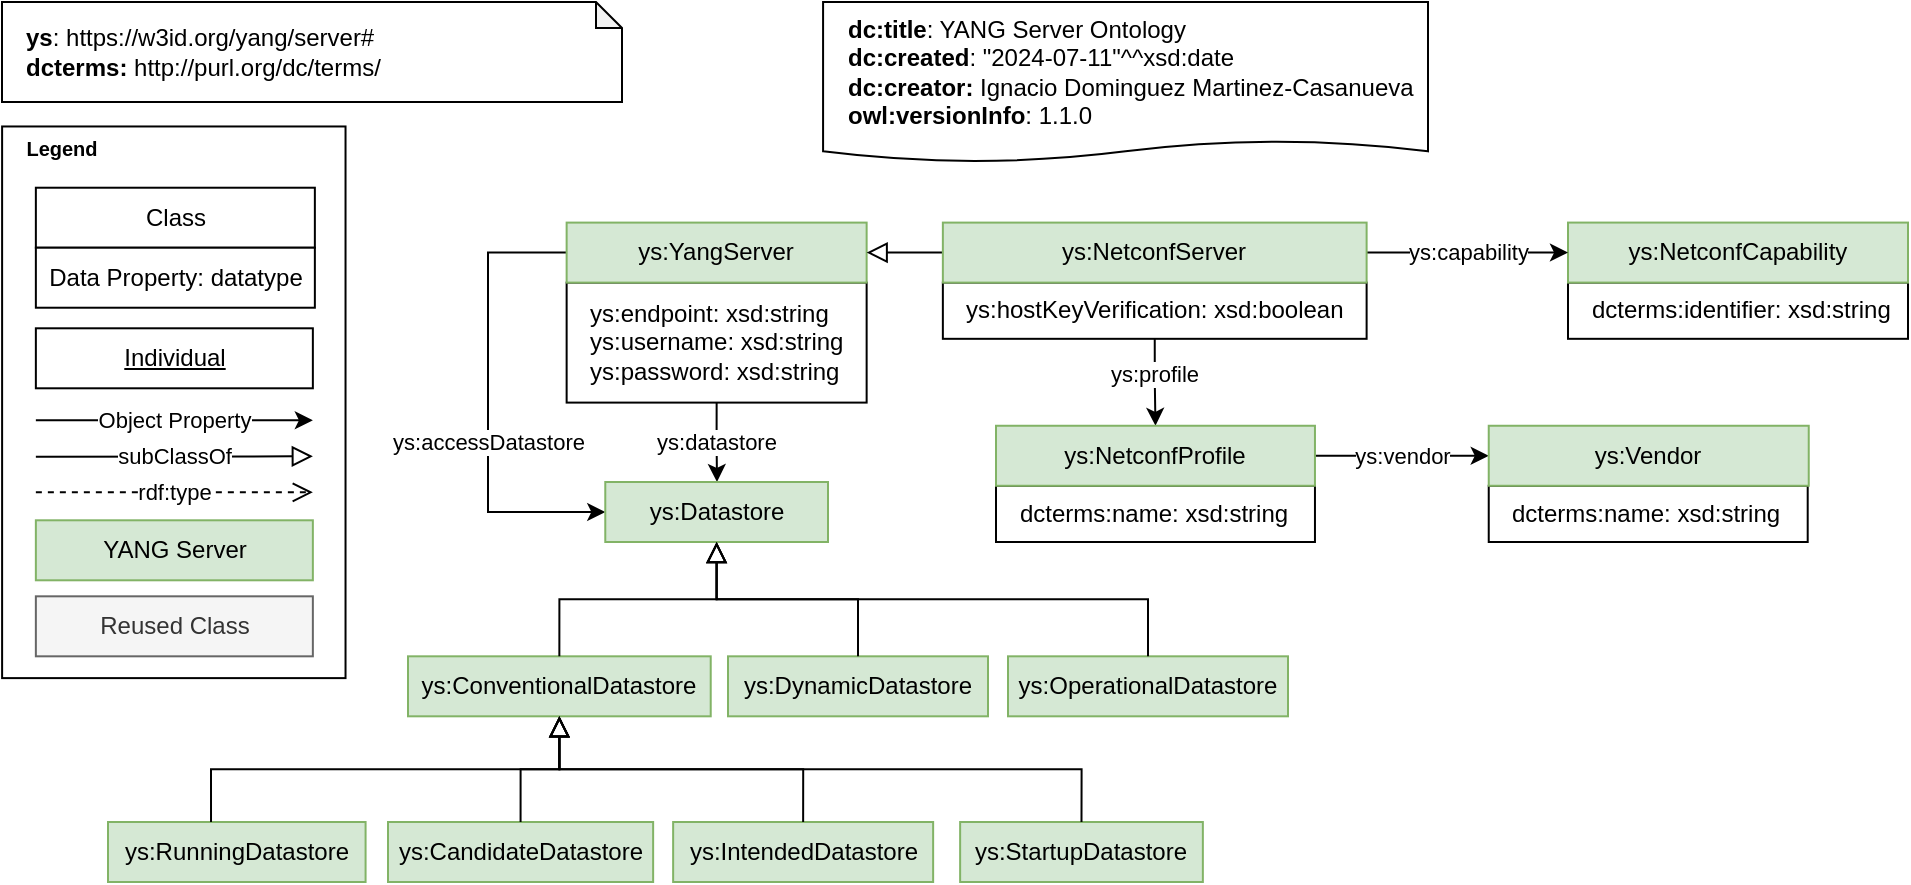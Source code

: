 <mxfile version="24.6.4" type="device" pages="2">
  <diagram id="pzp2v1ahhBAfOaCNUCo-" name="ontology">
    <mxGraphModel dx="627" dy="354" grid="1" gridSize="10" guides="1" tooltips="1" connect="1" arrows="1" fold="1" page="1" pageScale="1" pageWidth="850" pageHeight="1100" math="0" shadow="0">
      <root>
        <mxCell id="0" />
        <mxCell id="1" parent="0" />
        <mxCell id="xW2krMNUQVf9Xm74qsXm-1" value="" style="rounded=0;whiteSpace=wrap;html=1;rotation=90;fontFamily=Helvetica;" vertex="1" parent="1">
          <mxGeometry x="425" y="354.29" width="275.82" height="171.71" as="geometry" />
        </mxCell>
        <mxCell id="xW2krMNUQVf9Xm74qsXm-2" value="YANG Server" style="rounded=0;whiteSpace=wrap;html=1;fillColor=#d5e8d4;strokeColor=#82b366;fontFamily=Helvetica;" vertex="1" parent="1">
          <mxGeometry x="493.93" y="499.15" width="138.5" height="30" as="geometry" />
        </mxCell>
        <mxCell id="xW2krMNUQVf9Xm74qsXm-3" value="Class" style="rounded=0;whiteSpace=wrap;html=1;fontFamily=Helvetica;" vertex="1" parent="1">
          <mxGeometry x="493.93" y="332.86" width="139.5" height="30" as="geometry" />
        </mxCell>
        <mxCell id="xW2krMNUQVf9Xm74qsXm-4" value="Data Property: datatype" style="rounded=0;whiteSpace=wrap;html=1;fontFamily=Helvetica;" vertex="1" parent="1">
          <mxGeometry x="493.93" y="362.86" width="139.5" height="30" as="geometry" />
        </mxCell>
        <mxCell id="xW2krMNUQVf9Xm74qsXm-5" value="Object Property" style="endArrow=classic;html=1;rounded=0;labelPosition=right;verticalLabelPosition=bottom;align=center;verticalAlign=middle;fontFamily=Helvetica;" edge="1" parent="1">
          <mxGeometry width="50" height="50" relative="1" as="geometry">
            <mxPoint x="493.93" y="449.15" as="sourcePoint" />
            <mxPoint x="632.43" y="449.15" as="targetPoint" />
            <mxPoint as="offset" />
          </mxGeometry>
        </mxCell>
        <mxCell id="xW2krMNUQVf9Xm74qsXm-6" value="subClassOf" style="endArrow=block;html=1;fontColor=#000000;endFill=0;endSize=8;arcSize=0;rounded=0;fontFamily=Helvetica;" edge="1" parent="1">
          <mxGeometry width="50" height="50" relative="1" as="geometry">
            <mxPoint x="493.93" y="467.43" as="sourcePoint" />
            <mxPoint x="632.43" y="467.15" as="targetPoint" />
          </mxGeometry>
        </mxCell>
        <mxCell id="xW2krMNUQVf9Xm74qsXm-7" value="&lt;b style=&quot;font-size: 10px;&quot;&gt;&lt;font data-font-src=&quot;https://fonts.googleapis.com/css?family=Roboto+Condensed&quot;&gt;Legend&lt;/font&gt;&lt;/b&gt;" style="text;html=1;strokeColor=none;fillColor=none;align=center;verticalAlign=middle;whiteSpace=wrap;rounded=0;fontSize=10;fontFamily=Helvetica;" vertex="1" parent="1">
          <mxGeometry x="482.43" y="302.85" width="50" height="20" as="geometry" />
        </mxCell>
        <mxCell id="xW2krMNUQVf9Xm74qsXm-8" value="&lt;u&gt;Individual&lt;/u&gt;" style="rounded=0;whiteSpace=wrap;html=1;fontFamily=Helvetica;" vertex="1" parent="1">
          <mxGeometry x="493.93" y="403.15" width="138.5" height="30" as="geometry" />
        </mxCell>
        <mxCell id="xW2krMNUQVf9Xm74qsXm-9" value="&lt;div&gt;&lt;b&gt;dc:title&lt;/b&gt;: YANG Server Ontology&lt;br&gt;&lt;/div&gt;&lt;div&gt;&lt;b&gt;dc:created&lt;/b&gt;: &quot;2024-07-11&quot;^^xsd:date&lt;/div&gt;&lt;div&gt;&lt;b&gt;dc:creator:&lt;/b&gt;&amp;nbsp;Ignacio Dominguez Martinez-Casanueva&lt;br&gt;&lt;/div&gt;&lt;div&gt;&lt;b&gt;owl:versionInfo&lt;/b&gt;: 1.1.0&lt;br&gt;&lt;/div&gt;" style="shape=document;whiteSpace=wrap;html=1;boundedLbl=1;labelBackgroundColor=#ffffff;strokeColor=#000000;fontSize=12;fontColor=#000000;size=0.133;align=left;spacingLeft=10;" vertex="1" parent="1">
          <mxGeometry x="887.54" y="240" width="302.46" height="80" as="geometry" />
        </mxCell>
        <mxCell id="xW2krMNUQVf9Xm74qsXm-10" value="Reused Class" style="rounded=0;whiteSpace=wrap;html=1;fillColor=#f5f5f5;strokeColor=#666666;fontFamily=Helvetica;fontColor=#333333;" vertex="1" parent="1">
          <mxGeometry x="493.93" y="537.16" width="138.5" height="30" as="geometry" />
        </mxCell>
        <mxCell id="xW2krMNUQVf9Xm74qsXm-11" value="&lt;div style=&quot;border-color: var(--border-color);&quot;&gt;&lt;b style=&quot;border-color: var(--border-color);&quot;&gt;ys&lt;/b&gt;:&amp;nbsp;&lt;span style=&quot;white-space: pre;&quot;&gt;&lt;font style=&quot;&quot; face=&quot;Helvetica&quot;&gt;https://w3id.org/yang/server#&lt;/font&gt;&lt;/span&gt;&lt;/div&gt;&lt;div style=&quot;border-color: var(--border-color);&quot;&gt;&lt;b style=&quot;background-color: initial; border-color: var(--border-color);&quot;&gt;dcterms:&amp;nbsp;&lt;/b&gt;&lt;span style=&quot;background-color: initial;&quot;&gt;http://purl.org/dc/terms/&lt;/span&gt;&lt;/div&gt;&lt;b style=&quot;border-color: var(--border-color);&quot;&gt;&lt;div style=&quot;&quot;&gt;&lt;/div&gt;&lt;/b&gt;" style="shape=note;whiteSpace=wrap;html=1;backgroundOutline=1;darkOpacity=0.05;size=13;align=left;spacingLeft=10;" vertex="1" parent="1">
          <mxGeometry x="477" y="240" width="310" height="50" as="geometry" />
        </mxCell>
        <mxCell id="jV4g5ascm6t2pEnRygof-19" value="ys:datastore" style="edgeStyle=orthogonalEdgeStyle;rounded=0;orthogonalLoop=1;jettySize=auto;html=1;exitX=0.5;exitY=1;exitDx=0;exitDy=0;" edge="1" parent="1" source="xW2krMNUQVf9Xm74qsXm-12" target="jV4g5ascm6t2pEnRygof-3">
          <mxGeometry relative="1" as="geometry" />
        </mxCell>
        <mxCell id="xW2krMNUQVf9Xm74qsXm-12" value="&lt;div&gt;ys:endpoint: xsd:string&lt;/div&gt;&lt;div&gt;&lt;span style=&quot;background-color: initial;&quot;&gt;ys:username: xsd:string&lt;/span&gt;&lt;br&gt;&lt;/div&gt;&lt;div&gt;&lt;span style=&quot;background-color: initial;&quot;&gt;ys:password: xsd:string&lt;/span&gt;&lt;/div&gt;" style="rounded=0;whiteSpace=wrap;html=1;snapToPoint=1;points=[[0.1,0],[0.2,0],[0.3,0],[0.4,0],[0.5,0],[0.6,0],[0.7,0],[0.8,0],[0.9,0],[0,0.1],[0,0.3],[0,0.5],[0,0.7],[0,0.9],[0.1,1],[0.2,1],[0.3,1],[0.4,1],[0.5,1],[0.6,1],[0.7,1],[0.8,1],[0.9,1],[1,0.1],[1,0.3],[1,0.5],[1,0.7],[1,0.9]];align=left;spacingLeft=10;" vertex="1" parent="1">
          <mxGeometry x="759.32" y="380.3" width="150" height="60" as="geometry" />
        </mxCell>
        <mxCell id="xW2krMNUQVf9Xm74qsXm-13" value="ys:profile" style="edgeStyle=orthogonalEdgeStyle;rounded=0;orthogonalLoop=1;jettySize=auto;html=1;exitX=0.5;exitY=1;exitDx=0;exitDy=0;entryX=0.5;entryY=0;entryDx=0;entryDy=0;" edge="1" parent="1" source="jV4g5ascm6t2pEnRygof-1" target="xW2krMNUQVf9Xm74qsXm-26">
          <mxGeometry x="-0.168" relative="1" as="geometry">
            <Array as="points" />
            <mxPoint as="offset" />
          </mxGeometry>
        </mxCell>
        <mxCell id="jV4g5ascm6t2pEnRygof-20" value="ys:accessDatastore" style="edgeStyle=orthogonalEdgeStyle;rounded=0;orthogonalLoop=1;jettySize=auto;html=1;exitX=0;exitY=0.5;exitDx=0;exitDy=0;entryX=0;entryY=0.5;entryDx=0;entryDy=0;" edge="1" parent="1" source="xW2krMNUQVf9Xm74qsXm-14" target="jV4g5ascm6t2pEnRygof-3">
          <mxGeometry x="0.177" relative="1" as="geometry">
            <Array as="points">
              <mxPoint x="720" y="365" />
              <mxPoint x="720" y="495" />
            </Array>
            <mxPoint as="offset" />
          </mxGeometry>
        </mxCell>
        <mxCell id="xW2krMNUQVf9Xm74qsXm-14" value="ys:YangServer" style="rounded=0;whiteSpace=wrap;html=1;snapToPoint=1;points=[[0.1,0],[0.2,0],[0.3,0],[0.4,0],[0.5,0],[0.6,0],[0.7,0],[0.8,0],[0.9,0],[0,0.1],[0,0.3],[0,0.5],[0,0.7],[0,0.9],[0.1,1],[0.2,1],[0.3,1],[0.4,1],[0.5,1],[0.6,1],[0.7,1],[0.8,1],[0.9,1],[1,0.1],[1,0.3],[1,0.5],[1,0.7],[1,0.9]];fillColor=#d5e8d4;strokeColor=#82b366;" vertex="1" parent="1">
          <mxGeometry x="759.32" y="350.3" width="150" height="30" as="geometry" />
        </mxCell>
        <mxCell id="xW2krMNUQVf9Xm74qsXm-25" value="ys:vendor" style="edgeStyle=orthogonalEdgeStyle;rounded=0;orthogonalLoop=1;jettySize=auto;html=1;entryX=0;entryY=0.5;entryDx=0;entryDy=0;exitX=1;exitY=0.5;exitDx=0;exitDy=0;" edge="1" parent="1" source="xW2krMNUQVf9Xm74qsXm-26" target="xW2krMNUQVf9Xm74qsXm-27">
          <mxGeometry relative="1" as="geometry">
            <mxPoint x="1260.625" y="569.4" as="targetPoint" />
          </mxGeometry>
        </mxCell>
        <mxCell id="xW2krMNUQVf9Xm74qsXm-28" value="" style="endArrow=block;html=1;fontColor=#000099;endFill=0;entryX=1;entryY=0.5;entryDx=0;entryDy=0;endSize=8;arcSize=0;rounded=0;edgeStyle=orthogonalEdgeStyle;exitX=0;exitY=0.5;exitDx=0;exitDy=0;" edge="1" parent="1" source="xW2krMNUQVf9Xm74qsXm-32" target="xW2krMNUQVf9Xm74qsXm-14">
          <mxGeometry width="50" height="50" relative="1" as="geometry">
            <mxPoint x="943.71" y="395.02" as="sourcePoint" />
            <mxPoint x="1099.71" y="442.02" as="targetPoint" />
            <Array as="points">
              <mxPoint x="973.75" y="365.14" />
              <mxPoint x="973.75" y="365.14" />
            </Array>
          </mxGeometry>
        </mxCell>
        <mxCell id="xW2krMNUQVf9Xm74qsXm-36" value="&lt;span style=&quot;color: rgb(0, 0, 0); font-size: 11px;&quot;&gt;rdf:type&lt;/span&gt;" style="endArrow=open;html=1;rounded=0;labelPosition=right;verticalLabelPosition=bottom;align=center;verticalAlign=middle;fontFamily=Helvetica;dashed=1;strokeColor=default;fontSize=8;fontColor=#000099;labelBackgroundColor=default;endFill=0;endSize=8;" edge="1" parent="1">
          <mxGeometry width="50" height="50" relative="1" as="geometry">
            <mxPoint x="493.93" y="485.15" as="sourcePoint" />
            <mxPoint x="632.43" y="485.15" as="targetPoint" />
            <mxPoint as="offset" />
          </mxGeometry>
        </mxCell>
        <mxCell id="xW2krMNUQVf9Xm74qsXm-37" value="&lt;div&gt;dcterms:name: xsd:string&lt;/div&gt;" style="rounded=0;whiteSpace=wrap;html=1;snapToPoint=1;points=[[0.1,0],[0.2,0],[0.3,0],[0.4,0],[0.5,0],[0.6,0],[0.7,0],[0.8,0],[0.9,0],[0,0.1],[0,0.3],[0,0.5],[0,0.7],[0,0.9],[0.1,1],[0.2,1],[0.3,1],[0.4,1],[0.5,1],[0.6,1],[0.7,1],[0.8,1],[0.9,1],[1,0.1],[1,0.3],[1,0.5],[1,0.7],[1,0.9]];align=left;spacingLeft=10;" vertex="1" parent="1">
          <mxGeometry x="974" y="481.88" width="159.48" height="28.12" as="geometry" />
        </mxCell>
        <mxCell id="heDRhFuer21fgATEcs1a-1" value="&lt;div&gt;dcterms:name: xsd:string&lt;/div&gt;" style="rounded=0;whiteSpace=wrap;html=1;snapToPoint=1;points=[[0.1,0],[0.2,0],[0.3,0],[0.4,0],[0.5,0],[0.6,0],[0.7,0],[0.8,0],[0.9,0],[0,0.1],[0,0.3],[0,0.5],[0,0.7],[0,0.9],[0.1,1],[0.2,1],[0.3,1],[0.4,1],[0.5,1],[0.6,1],[0.7,1],[0.8,1],[0.9,1],[1,0.1],[1,0.3],[1,0.5],[1,0.7],[1,0.9]];align=left;spacingLeft=10;" vertex="1" parent="1">
          <mxGeometry x="1220.37" y="481.88" width="159.48" height="28.12" as="geometry" />
        </mxCell>
        <mxCell id="xW2krMNUQVf9Xm74qsXm-27" value="ys:Vendor" style="rounded=0;whiteSpace=wrap;html=1;snapToPoint=1;points=[[0.1,0],[0.2,0],[0.3,0],[0.4,0],[0.5,0],[0.6,0],[0.7,0],[0.8,0],[0.9,0],[0,0.1],[0,0.3],[0,0.5],[0,0.7],[0,0.9],[0.1,1],[0.2,1],[0.3,1],[0.4,1],[0.5,1],[0.6,1],[0.7,1],[0.8,1],[0.9,1],[1,0.1],[1,0.3],[1,0.5],[1,0.7],[1,0.9]];fillColor=#d5e8d4;strokeColor=#82b366;" vertex="1" parent="1">
          <mxGeometry x="1220.37" y="451.88" width="160" height="30" as="geometry" />
        </mxCell>
        <mxCell id="xW2krMNUQVf9Xm74qsXm-26" value="ys:NetconfProfile" style="rounded=0;whiteSpace=wrap;html=1;snapToPoint=1;points=[[0.1,0],[0.2,0],[0.3,0],[0.4,0],[0.5,0],[0.6,0],[0.7,0],[0.8,0],[0.9,0],[0,0.1],[0,0.3],[0,0.5],[0,0.7],[0,0.9],[0.1,1],[0.2,1],[0.3,1],[0.4,1],[0.5,1],[0.6,1],[0.7,1],[0.8,1],[0.9,1],[1,0.1],[1,0.3],[1,0.5],[1,0.7],[1,0.9]];fillColor=#d5e8d4;strokeColor=#82b366;" vertex="1" parent="1">
          <mxGeometry x="974" y="451.88" width="159.48" height="30" as="geometry" />
        </mxCell>
        <mxCell id="heDRhFuer21fgATEcs1a-2" value="&lt;div&gt;dcterms:identifier: xsd:string&lt;/div&gt;" style="rounded=0;whiteSpace=wrap;html=1;snapToPoint=1;points=[[0.1,0],[0.2,0],[0.3,0],[0.4,0],[0.5,0],[0.6,0],[0.7,0],[0.8,0],[0.9,0],[0,0.1],[0,0.3],[0,0.5],[0,0.7],[0,0.9],[0.1,1],[0.2,1],[0.3,1],[0.4,1],[0.5,1],[0.6,1],[0.7,1],[0.8,1],[0.9,1],[1,0.1],[1,0.3],[1,0.5],[1,0.7],[1,0.9]];align=left;spacingLeft=10;" vertex="1" parent="1">
          <mxGeometry x="1260.0" y="380.29" width="170" height="28.12" as="geometry" />
        </mxCell>
        <mxCell id="heDRhFuer21fgATEcs1a-3" value="ys:NetconfCapability" style="rounded=0;whiteSpace=wrap;html=1;snapToPoint=1;points=[[0.1,0],[0.2,0],[0.3,0],[0.4,0],[0.5,0],[0.6,0],[0.7,0],[0.8,0],[0.9,0],[0,0.1],[0,0.3],[0,0.5],[0,0.7],[0,0.9],[0.1,1],[0.2,1],[0.3,1],[0.4,1],[0.5,1],[0.6,1],[0.7,1],[0.8,1],[0.9,1],[1,0.1],[1,0.3],[1,0.5],[1,0.7],[1,0.9]];fillColor=#d5e8d4;strokeColor=#82b366;" vertex="1" parent="1">
          <mxGeometry x="1260.0" y="350.29" width="170" height="30" as="geometry" />
        </mxCell>
        <mxCell id="heDRhFuer21fgATEcs1a-4" value="ys:capability" style="edgeStyle=orthogonalEdgeStyle;rounded=0;orthogonalLoop=1;jettySize=auto;html=1;exitX=1;exitY=0.5;exitDx=0;exitDy=0;entryX=0;entryY=0.5;entryDx=0;entryDy=0;" edge="1" parent="1" source="xW2krMNUQVf9Xm74qsXm-32" target="heDRhFuer21fgATEcs1a-3">
          <mxGeometry relative="1" as="geometry">
            <Array as="points" />
            <mxPoint as="offset" />
            <mxPoint x="1010.39" y="390.14" as="sourcePoint" />
            <mxPoint x="1010.39" y="440.14" as="targetPoint" />
          </mxGeometry>
        </mxCell>
        <mxCell id="jV4g5ascm6t2pEnRygof-1" value="&lt;div&gt;ys:hostKeyVerification: xsd:boolean&lt;/div&gt;" style="rounded=0;whiteSpace=wrap;html=1;snapToPoint=1;points=[[0.1,0],[0.2,0],[0.3,0],[0.4,0],[0.5,0],[0.6,0],[0.7,0],[0.8,0],[0.9,0],[0,0.1],[0,0.3],[0,0.5],[0,0.7],[0,0.9],[0.1,1],[0.2,1],[0.3,1],[0.4,1],[0.5,1],[0.6,1],[0.7,1],[0.8,1],[0.9,1],[1,0.1],[1,0.3],[1,0.5],[1,0.7],[1,0.9]];align=left;spacingLeft=10;" vertex="1" parent="1">
          <mxGeometry x="947.43" y="380.29" width="211.88" height="28.12" as="geometry" />
        </mxCell>
        <mxCell id="xW2krMNUQVf9Xm74qsXm-32" value="ys:NetconfServer" style="rounded=0;whiteSpace=wrap;html=1;snapToPoint=1;points=[[0.1,0],[0.2,0],[0.3,0],[0.4,0],[0.5,0],[0.6,0],[0.7,0],[0.8,0],[0.9,0],[0,0.1],[0,0.3],[0,0.5],[0,0.7],[0,0.9],[0.1,1],[0.2,1],[0.3,1],[0.4,1],[0.5,1],[0.6,1],[0.7,1],[0.8,1],[0.9,1],[1,0.1],[1,0.3],[1,0.5],[1,0.7],[1,0.9]];fillColor=#d5e8d4;strokeColor=#82b366;" vertex="1" parent="1">
          <mxGeometry x="947.43" y="350.3" width="211.88" height="30" as="geometry" />
        </mxCell>
        <mxCell id="jV4g5ascm6t2pEnRygof-3" value="ys:Datastore" style="rounded=0;whiteSpace=wrap;html=1;snapToPoint=1;points=[[0.1,0],[0.2,0],[0.3,0],[0.4,0],[0.5,0],[0.6,0],[0.7,0],[0.8,0],[0.9,0],[0,0.1],[0,0.3],[0,0.5],[0,0.7],[0,0.9],[0.1,1],[0.2,1],[0.3,1],[0.4,1],[0.5,1],[0.6,1],[0.7,1],[0.8,1],[0.9,1],[1,0.1],[1,0.3],[1,0.5],[1,0.7],[1,0.9]];fillColor=#d5e8d4;strokeColor=#82b366;" vertex="1" parent="1">
          <mxGeometry x="778.64" y="480" width="111.36" height="30" as="geometry" />
        </mxCell>
        <mxCell id="jV4g5ascm6t2pEnRygof-4" value="ys:DynamicDatastore" style="rounded=0;whiteSpace=wrap;html=1;snapToPoint=1;points=[[0.1,0],[0.2,0],[0.3,0],[0.4,0],[0.5,0],[0.6,0],[0.7,0],[0.8,0],[0.9,0],[0,0.1],[0,0.3],[0,0.5],[0,0.7],[0,0.9],[0.1,1],[0.2,1],[0.3,1],[0.4,1],[0.5,1],[0.6,1],[0.7,1],[0.8,1],[0.9,1],[1,0.1],[1,0.3],[1,0.5],[1,0.7],[1,0.9]];fillColor=#d5e8d4;strokeColor=#82b366;" vertex="1" parent="1">
          <mxGeometry x="840" y="567.16" width="130" height="30" as="geometry" />
        </mxCell>
        <mxCell id="jV4g5ascm6t2pEnRygof-5" value="ys:ConventionalDatastore" style="rounded=0;whiteSpace=wrap;html=1;snapToPoint=1;points=[[0.1,0],[0.2,0],[0.3,0],[0.4,0],[0.5,0],[0.6,0],[0.7,0],[0.8,0],[0.9,0],[0,0.1],[0,0.3],[0,0.5],[0,0.7],[0,0.9],[0.1,1],[0.2,1],[0.3,1],[0.4,1],[0.5,1],[0.6,1],[0.7,1],[0.8,1],[0.9,1],[1,0.1],[1,0.3],[1,0.5],[1,0.7],[1,0.9]];fillColor=#d5e8d4;strokeColor=#82b366;" vertex="1" parent="1">
          <mxGeometry x="680" y="567.16" width="151.36" height="30" as="geometry" />
        </mxCell>
        <mxCell id="jV4g5ascm6t2pEnRygof-6" value="ys:RunningDatastore" style="rounded=0;whiteSpace=wrap;html=1;snapToPoint=1;points=[[0.1,0],[0.2,0],[0.3,0],[0.4,0],[0.5,0],[0.6,0],[0.7,0],[0.8,0],[0.9,0],[0,0.1],[0,0.3],[0,0.5],[0,0.7],[0,0.9],[0.1,1],[0.2,1],[0.3,1],[0.4,1],[0.5,1],[0.6,1],[0.7,1],[0.8,1],[0.9,1],[1,0.1],[1,0.3],[1,0.5],[1,0.7],[1,0.9]];fillColor=#d5e8d4;strokeColor=#82b366;" vertex="1" parent="1">
          <mxGeometry x="530" y="650" width="128.79" height="30" as="geometry" />
        </mxCell>
        <mxCell id="jV4g5ascm6t2pEnRygof-7" value="ys:IntendedDatastore" style="rounded=0;whiteSpace=wrap;html=1;snapToPoint=1;points=[[0.1,0],[0.2,0],[0.3,0],[0.4,0],[0.5,0],[0.6,0],[0.7,0],[0.8,0],[0.9,0],[0,0.1],[0,0.3],[0,0.5],[0,0.7],[0,0.9],[0.1,1],[0.2,1],[0.3,1],[0.4,1],[0.5,1],[0.6,1],[0.7,1],[0.8,1],[0.9,1],[1,0.1],[1,0.3],[1,0.5],[1,0.7],[1,0.9]];fillColor=#d5e8d4;strokeColor=#82b366;" vertex="1" parent="1">
          <mxGeometry x="812.57" y="650" width="130" height="30" as="geometry" />
        </mxCell>
        <mxCell id="jV4g5ascm6t2pEnRygof-8" value="ys:CandidateDatastore" style="rounded=0;whiteSpace=wrap;html=1;snapToPoint=1;points=[[0.1,0],[0.2,0],[0.3,0],[0.4,0],[0.5,0],[0.6,0],[0.7,0],[0.8,0],[0.9,0],[0,0.1],[0,0.3],[0,0.5],[0,0.7],[0,0.9],[0.1,1],[0.2,1],[0.3,1],[0.4,1],[0.5,1],[0.6,1],[0.7,1],[0.8,1],[0.9,1],[1,0.1],[1,0.3],[1,0.5],[1,0.7],[1,0.9]];fillColor=#d5e8d4;strokeColor=#82b366;" vertex="1" parent="1">
          <mxGeometry x="670" y="650" width="132.57" height="30" as="geometry" />
        </mxCell>
        <mxCell id="jV4g5ascm6t2pEnRygof-9" value="ys:StartupDatastore" style="rounded=0;whiteSpace=wrap;html=1;snapToPoint=1;points=[[0.1,0],[0.2,0],[0.3,0],[0.4,0],[0.5,0],[0.6,0],[0.7,0],[0.8,0],[0.9,0],[0,0.1],[0,0.3],[0,0.5],[0,0.7],[0,0.9],[0.1,1],[0.2,1],[0.3,1],[0.4,1],[0.5,1],[0.6,1],[0.7,1],[0.8,1],[0.9,1],[1,0.1],[1,0.3],[1,0.5],[1,0.7],[1,0.9]];fillColor=#d5e8d4;strokeColor=#82b366;" vertex="1" parent="1">
          <mxGeometry x="956.07" y="650" width="121.36" height="30" as="geometry" />
        </mxCell>
        <mxCell id="jV4g5ascm6t2pEnRygof-11" value="ys:OperationalDatastore" style="rounded=0;whiteSpace=wrap;html=1;snapToPoint=1;points=[[0.1,0],[0.2,0],[0.3,0],[0.4,0],[0.5,0],[0.6,0],[0.7,0],[0.8,0],[0.9,0],[0,0.1],[0,0.3],[0,0.5],[0,0.7],[0,0.9],[0.1,1],[0.2,1],[0.3,1],[0.4,1],[0.5,1],[0.6,1],[0.7,1],[0.8,1],[0.9,1],[1,0.1],[1,0.3],[1,0.5],[1,0.7],[1,0.9]];fillColor=#d5e8d4;strokeColor=#82b366;" vertex="1" parent="1">
          <mxGeometry x="980" y="567.16" width="140" height="30" as="geometry" />
        </mxCell>
        <mxCell id="jV4g5ascm6t2pEnRygof-12" value="" style="endArrow=block;html=1;fontColor=#000000;endFill=0;endSize=8;arcSize=0;rounded=0;fontFamily=Helvetica;entryX=0.5;entryY=1;entryDx=0;entryDy=0;exitX=0.5;exitY=0;exitDx=0;exitDy=0;edgeStyle=orthogonalEdgeStyle;" edge="1" parent="1" source="jV4g5ascm6t2pEnRygof-5" target="jV4g5ascm6t2pEnRygof-3">
          <mxGeometry width="50" height="50" relative="1" as="geometry">
            <mxPoint x="498.93" y="507.43" as="sourcePoint" />
            <mxPoint x="637.43" y="507.15" as="targetPoint" />
          </mxGeometry>
        </mxCell>
        <mxCell id="jV4g5ascm6t2pEnRygof-13" value="" style="endArrow=block;html=1;fontColor=#000000;endFill=0;endSize=8;arcSize=0;rounded=0;fontFamily=Helvetica;entryX=0.5;entryY=1;entryDx=0;entryDy=0;exitX=0.5;exitY=0;exitDx=0;exitDy=0;edgeStyle=orthogonalEdgeStyle;" edge="1" parent="1" source="jV4g5ascm6t2pEnRygof-4" target="jV4g5ascm6t2pEnRygof-3">
          <mxGeometry width="50" height="50" relative="1" as="geometry">
            <mxPoint x="766" y="577" as="sourcePoint" />
            <mxPoint x="844" y="530" as="targetPoint" />
          </mxGeometry>
        </mxCell>
        <mxCell id="jV4g5ascm6t2pEnRygof-14" value="" style="endArrow=block;html=1;fontColor=#000000;endFill=0;endSize=8;arcSize=0;rounded=0;fontFamily=Helvetica;entryX=0.5;entryY=1;entryDx=0;entryDy=0;exitX=0.5;exitY=0;exitDx=0;exitDy=0;edgeStyle=orthogonalEdgeStyle;" edge="1" parent="1" source="jV4g5ascm6t2pEnRygof-11" target="jV4g5ascm6t2pEnRygof-3">
          <mxGeometry width="50" height="50" relative="1" as="geometry">
            <mxPoint x="925" y="577" as="sourcePoint" />
            <mxPoint x="844" y="530" as="targetPoint" />
          </mxGeometry>
        </mxCell>
        <mxCell id="jV4g5ascm6t2pEnRygof-15" value="" style="endArrow=block;html=1;fontColor=#000000;endFill=0;endSize=8;arcSize=0;rounded=0;fontFamily=Helvetica;entryX=0.5;entryY=1;entryDx=0;entryDy=0;exitX=0.4;exitY=0;exitDx=0;exitDy=0;edgeStyle=orthogonalEdgeStyle;" edge="1" parent="1" source="jV4g5ascm6t2pEnRygof-6" target="jV4g5ascm6t2pEnRygof-5">
          <mxGeometry width="50" height="50" relative="1" as="geometry">
            <mxPoint x="1070" y="577" as="sourcePoint" />
            <mxPoint x="844" y="530" as="targetPoint" />
          </mxGeometry>
        </mxCell>
        <mxCell id="jV4g5ascm6t2pEnRygof-16" value="" style="endArrow=block;html=1;fontColor=#000000;endFill=0;endSize=8;arcSize=0;rounded=0;fontFamily=Helvetica;exitX=0.5;exitY=0;exitDx=0;exitDy=0;edgeStyle=orthogonalEdgeStyle;entryX=0.5;entryY=1;entryDx=0;entryDy=0;" edge="1" parent="1" source="jV4g5ascm6t2pEnRygof-8" target="jV4g5ascm6t2pEnRygof-5">
          <mxGeometry width="50" height="50" relative="1" as="geometry">
            <mxPoint x="586" y="660" as="sourcePoint" />
            <mxPoint x="780" y="610" as="targetPoint" />
          </mxGeometry>
        </mxCell>
        <mxCell id="jV4g5ascm6t2pEnRygof-17" value="" style="endArrow=block;html=1;fontColor=#000000;endFill=0;endSize=8;arcSize=0;rounded=0;fontFamily=Helvetica;exitX=0.5;exitY=0;exitDx=0;exitDy=0;edgeStyle=orthogonalEdgeStyle;entryX=0.5;entryY=1;entryDx=0;entryDy=0;" edge="1" parent="1" source="jV4g5ascm6t2pEnRygof-7" target="jV4g5ascm6t2pEnRygof-5">
          <mxGeometry width="50" height="50" relative="1" as="geometry">
            <mxPoint x="743" y="660" as="sourcePoint" />
            <mxPoint x="766" y="607" as="targetPoint" />
          </mxGeometry>
        </mxCell>
        <mxCell id="jV4g5ascm6t2pEnRygof-18" value="" style="endArrow=block;html=1;fontColor=#000000;endFill=0;endSize=8;arcSize=0;rounded=0;fontFamily=Helvetica;exitX=0.5;exitY=0;exitDx=0;exitDy=0;edgeStyle=orthogonalEdgeStyle;entryX=0.5;entryY=1;entryDx=0;entryDy=0;" edge="1" parent="1" source="jV4g5ascm6t2pEnRygof-9" target="jV4g5ascm6t2pEnRygof-5">
          <mxGeometry width="50" height="50" relative="1" as="geometry">
            <mxPoint x="892" y="660" as="sourcePoint" />
            <mxPoint x="766" y="607" as="targetPoint" />
          </mxGeometry>
        </mxCell>
      </root>
    </mxGraphModel>
  </diagram>
  <diagram id="V4lAulNeN_WDX5JnY8aY" name="rml-io">
    <mxGraphModel dx="954" dy="625" grid="1" gridSize="10" guides="1" tooltips="1" connect="1" arrows="1" fold="1" page="1" pageScale="1" pageWidth="850" pageHeight="1100" math="0" shadow="0">
      <root>
        <mxCell id="0" />
        <mxCell id="1" parent="0" />
        <mxCell id="mLb4iFboR8zkR100jdQ6-1" value="" style="rounded=0;whiteSpace=wrap;html=1;rotation=90;fontFamily=Helvetica;" parent="1" vertex="1">
          <mxGeometry x="490" y="381.44" width="275.82" height="171.71" as="geometry" />
        </mxCell>
        <mxCell id="mLb4iFboR8zkR100jdQ6-2" value="YANG Server" style="rounded=0;whiteSpace=wrap;html=1;fillColor=#d5e8d4;strokeColor=#82b366;fontFamily=Helvetica;" parent="1" vertex="1">
          <mxGeometry x="558.93" y="526.3" width="138.5" height="30" as="geometry" />
        </mxCell>
        <mxCell id="mLb4iFboR8zkR100jdQ6-3" value="Class" style="rounded=0;whiteSpace=wrap;html=1;fontFamily=Helvetica;" parent="1" vertex="1">
          <mxGeometry x="558.93" y="360.01" width="139.5" height="30" as="geometry" />
        </mxCell>
        <mxCell id="mLb4iFboR8zkR100jdQ6-4" value="Data Property: datatype" style="rounded=0;whiteSpace=wrap;html=1;fontFamily=Helvetica;" parent="1" vertex="1">
          <mxGeometry x="558.93" y="390.01" width="139.5" height="30" as="geometry" />
        </mxCell>
        <mxCell id="mLb4iFboR8zkR100jdQ6-5" value="Object Property" style="endArrow=classic;html=1;rounded=0;labelPosition=right;verticalLabelPosition=bottom;align=center;verticalAlign=middle;fontFamily=Helvetica;" parent="1" edge="1">
          <mxGeometry width="50" height="50" relative="1" as="geometry">
            <mxPoint x="558.93" y="476.3" as="sourcePoint" />
            <mxPoint x="697.43" y="476.3" as="targetPoint" />
            <mxPoint as="offset" />
          </mxGeometry>
        </mxCell>
        <mxCell id="mLb4iFboR8zkR100jdQ6-7" value="subClassOf" style="endArrow=block;html=1;fontColor=#000000;endFill=0;endSize=8;arcSize=0;rounded=0;fontFamily=Helvetica;" parent="1" edge="1">
          <mxGeometry width="50" height="50" relative="1" as="geometry">
            <mxPoint x="558.93" y="494.58" as="sourcePoint" />
            <mxPoint x="697.43" y="494.3" as="targetPoint" />
          </mxGeometry>
        </mxCell>
        <mxCell id="mLb4iFboR8zkR100jdQ6-8" value="&lt;b style=&quot;font-size: 10px;&quot;&gt;&lt;font data-font-src=&quot;https://fonts.googleapis.com/css?family=Roboto+Condensed&quot;&gt;Legend&lt;/font&gt;&lt;/b&gt;" style="text;html=1;strokeColor=none;fillColor=none;align=center;verticalAlign=middle;whiteSpace=wrap;rounded=0;fontSize=10;fontFamily=Helvetica;" parent="1" vertex="1">
          <mxGeometry x="547.43" y="330.0" width="50" height="20" as="geometry" />
        </mxCell>
        <mxCell id="mLb4iFboR8zkR100jdQ6-9" value="&lt;u&gt;Individual&lt;/u&gt;" style="rounded=0;whiteSpace=wrap;html=1;fontFamily=Helvetica;" parent="1" vertex="1">
          <mxGeometry x="558.93" y="430.3" width="138.5" height="30" as="geometry" />
        </mxCell>
        <mxCell id="5fMTM_yUQj7tKh12GMyz-2" value="&lt;div&gt;&lt;b&gt;dc:title&lt;/b&gt;: YANG Server Ontology&lt;br&gt;&lt;/div&gt;&lt;div&gt;&lt;b&gt;dc:created&lt;/b&gt;: &quot;2024-07-10&quot;^^xsd:date&lt;/div&gt;&lt;div&gt;&lt;b&gt;dc:creator:&lt;/b&gt;&amp;nbsp;Ignacio Dominguez Martinez-Casanueva&lt;br&gt;&lt;/div&gt;&lt;div&gt;&lt;b&gt;owl:versionInfo&lt;/b&gt;: 0.9.0&lt;br&gt;&lt;/div&gt;" style="shape=document;whiteSpace=wrap;html=1;boundedLbl=1;labelBackgroundColor=#ffffff;strokeColor=#000000;fontSize=12;fontColor=#000000;size=0.133;align=left;spacingLeft=10;" parent="1" vertex="1">
          <mxGeometry x="887.54" y="240" width="302.46" height="80" as="geometry" />
        </mxCell>
        <mxCell id="MMhxp2RpZaPXFtDsb9Ic-6" value="Reused Class" style="rounded=0;whiteSpace=wrap;html=1;fillColor=#f5f5f5;strokeColor=#666666;fontFamily=Helvetica;fontColor=#333333;" parent="1" vertex="1">
          <mxGeometry x="558.93" y="564.31" width="138.5" height="30" as="geometry" />
        </mxCell>
        <mxCell id="7pKTagEgV_TqgitrA6XD-2" value="&lt;div style=&quot;border-color: var(--border-color);&quot;&gt;&lt;b style=&quot;border-color: var(--border-color);&quot;&gt;ys&lt;/b&gt;:&amp;nbsp;&lt;span style=&quot;white-space: pre;&quot;&gt;&lt;font style=&quot;&quot; face=&quot;Helvetica&quot;&gt;https://w3id.org/yang/server#&lt;/font&gt;&lt;/span&gt;&lt;/div&gt;&lt;div style=&quot;border-color: var(--border-color);&quot;&gt;&lt;b style=&quot;background-color: initial; border-color: var(--border-color);&quot;&gt;dcterms:&amp;nbsp;&lt;/b&gt;&lt;span style=&quot;background-color: initial;&quot;&gt;http://purl.org/dc/terms/&lt;/span&gt;&lt;br&gt;&lt;/div&gt;&lt;div style=&quot;border-color: var(--border-color);&quot;&gt;&lt;span style=&quot;background-color: initial;&quot;&gt;&lt;b&gt;rml:&lt;/b&gt;&amp;nbsp;&lt;/span&gt;&lt;span style=&quot;background-color: initial;&quot;&gt;http://w3id.org/rml/&lt;/span&gt;&lt;/div&gt;&lt;b style=&quot;border-color: var(--border-color);&quot;&gt;&lt;div style=&quot;&quot;&gt;&lt;/div&gt;&lt;/b&gt;" style="shape=note;whiteSpace=wrap;html=1;backgroundOutline=1;darkOpacity=0.05;size=13;align=left;spacingLeft=10;" parent="1" vertex="1">
          <mxGeometry x="540" y="240" width="310" height="66.27" as="geometry" />
        </mxCell>
        <mxCell id="-U4SR4fcINFbDXNsC2DA-14" value="&lt;div&gt;ys:endpoint: xsd:string&lt;/div&gt;&lt;div&gt;&lt;span style=&quot;background-color: initial;&quot;&gt;ys:username: xsd:string&lt;/span&gt;&lt;br&gt;&lt;/div&gt;&lt;div&gt;&lt;span style=&quot;background-color: initial;&quot;&gt;ys:password: xsd:string&lt;/span&gt;&lt;/div&gt;" style="rounded=0;whiteSpace=wrap;html=1;snapToPoint=1;points=[[0.1,0],[0.2,0],[0.3,0],[0.4,0],[0.5,0],[0.6,0],[0.7,0],[0.8,0],[0.9,0],[0,0.1],[0,0.3],[0,0.5],[0,0.7],[0,0.9],[0.1,1],[0.2,1],[0.3,1],[0.4,1],[0.5,1],[0.6,1],[0.7,1],[0.8,1],[0.9,1],[1,0.1],[1,0.3],[1,0.5],[1,0.7],[1,0.9]];align=left;spacingLeft=10;" parent="1" vertex="1">
          <mxGeometry x="786.25" y="390" width="192.25" height="60" as="geometry" />
        </mxCell>
        <mxCell id="M0t86K6L0_S4k3AkDzjf-20" value="ys:profile" style="edgeStyle=orthogonalEdgeStyle;rounded=0;orthogonalLoop=1;jettySize=auto;html=1;exitX=1;exitY=0.5;exitDx=0;exitDy=0;entryX=0;entryY=0.5;entryDx=0;entryDy=0;" parent="1" source="M0t86K6L0_S4k3AkDzjf-21" target="M0t86K6L0_S4k3AkDzjf-17" edge="1">
          <mxGeometry relative="1" as="geometry">
            <Array as="points">
              <mxPoint x="960" y="516.88" />
              <mxPoint x="960" y="516.88" />
            </Array>
            <mxPoint as="offset" />
          </mxGeometry>
        </mxCell>
        <mxCell id="-U4SR4fcINFbDXNsC2DA-9" value="ys:YangServer" style="rounded=0;whiteSpace=wrap;html=1;snapToPoint=1;points=[[0.1,0],[0.2,0],[0.3,0],[0.4,0],[0.5,0],[0.6,0],[0.7,0],[0.8,0],[0.9,0],[0,0.1],[0,0.3],[0,0.5],[0,0.7],[0,0.9],[0.1,1],[0.2,1],[0.3,1],[0.4,1],[0.5,1],[0.6,1],[0.7,1],[0.8,1],[0.9,1],[1,0.1],[1,0.3],[1,0.5],[1,0.7],[1,0.9]];fillColor=#d5e8d4;strokeColor=#82b366;" parent="1" vertex="1">
          <mxGeometry x="786.25" y="360" width="192.25" height="30" as="geometry" />
        </mxCell>
        <mxCell id="M0t86K6L0_S4k3AkDzjf-7" value="rml:source" style="edgeStyle=orthogonalEdgeStyle;rounded=0;orthogonalLoop=1;jettySize=auto;html=1;" parent="1" source="M0t86K6L0_S4k3AkDzjf-2" target="M0t86K6L0_S4k3AkDzjf-30" edge="1">
          <mxGeometry relative="1" as="geometry" />
        </mxCell>
        <mxCell id="M0t86K6L0_S4k3AkDzjf-12" value="rml:referenceFormulation" style="edgeStyle=orthogonalEdgeStyle;rounded=0;orthogonalLoop=1;jettySize=auto;html=1;exitX=1;exitY=0.5;exitDx=0;exitDy=0;entryX=0;entryY=0.5;entryDx=0;entryDy=0;" parent="1" source="M0t86K6L0_S4k3AkDzjf-2" target="M0t86K6L0_S4k3AkDzjf-10" edge="1">
          <mxGeometry relative="1" as="geometry" />
        </mxCell>
        <mxCell id="M0t86K6L0_S4k3AkDzjf-2" value="rml:LogicalSource" style="rounded=0;whiteSpace=wrap;html=1;snapToPoint=1;points=[[0.1,0],[0.2,0],[0.3,0],[0.4,0],[0.5,0],[0.6,0],[0.7,0],[0.8,0],[0.9,0],[0,0.1],[0,0.3],[0,0.5],[0,0.7],[0,0.9],[0.1,1],[0.2,1],[0.3,1],[0.4,1],[0.5,1],[0.6,1],[0.7,1],[0.8,1],[0.9,1],[1,0.1],[1,0.3],[1,0.5],[1,0.7],[1,0.9]];fillColor=#f5f5f5;strokeColor=#666666;fontColor=#333333;" parent="1" vertex="1">
          <mxGeometry x="1029.7" y="441.88" width="103.88" height="30" as="geometry" />
        </mxCell>
        <mxCell id="M0t86K6L0_S4k3AkDzjf-3" value="rml:Source" style="rounded=0;whiteSpace=wrap;html=1;snapToPoint=1;points=[[0.1,0],[0.2,0],[0.3,0],[0.4,0],[0.5,0],[0.6,0],[0.7,0],[0.8,0],[0.9,0],[0,0.1],[0,0.3],[0,0.5],[0,0.7],[0,0.9],[0.1,1],[0.2,1],[0.3,1],[0.4,1],[0.5,1],[0.6,1],[0.7,1],[0.8,1],[0.9,1],[1,0.1],[1,0.3],[1,0.5],[1,0.7],[1,0.9]];fillColor=#f5f5f5;strokeColor=#666666;fontColor=#333333;" parent="1" vertex="1">
          <mxGeometry x="1148.54" y="360" width="80" height="30" as="geometry" />
        </mxCell>
        <mxCell id="M0t86K6L0_S4k3AkDzjf-13" value="rml:namespace" style="edgeStyle=orthogonalEdgeStyle;rounded=0;orthogonalLoop=1;jettySize=auto;html=1;exitX=0.5;exitY=1;exitDx=0;exitDy=0;entryX=0.5;entryY=0;entryDx=0;entryDy=0;" parent="1" source="M0t86K6L0_S4k3AkDzjf-8" target="M0t86K6L0_S4k3AkDzjf-9" edge="1">
          <mxGeometry relative="1" as="geometry" />
        </mxCell>
        <mxCell id="M0t86K6L0_S4k3AkDzjf-8" value="rml:XPathReferenceFormulation" style="rounded=0;whiteSpace=wrap;html=1;snapToPoint=1;points=[[0.1,0],[0.2,0],[0.3,0],[0.4,0],[0.5,0],[0.6,0],[0.7,0],[0.8,0],[0.9,0],[0,0.1],[0,0.3],[0,0.5],[0,0.7],[0,0.9],[0.1,1],[0.2,1],[0.3,1],[0.4,1],[0.5,1],[0.6,1],[0.7,1],[0.8,1],[0.9,1],[1,0.1],[1,0.3],[1,0.5],[1,0.7],[1,0.9]];fillColor=#f5f5f5;strokeColor=#666666;fontColor=#333333;" parent="1" vertex="1">
          <mxGeometry x="1302.5" y="501.88" width="202.25" height="30" as="geometry" />
        </mxCell>
        <mxCell id="M0t86K6L0_S4k3AkDzjf-9" value="rml:Namespace" style="rounded=0;whiteSpace=wrap;html=1;snapToPoint=1;points=[[0.1,0],[0.2,0],[0.3,0],[0.4,0],[0.5,0],[0.6,0],[0.7,0],[0.8,0],[0.9,0],[0,0.1],[0,0.3],[0,0.5],[0,0.7],[0,0.9],[0.1,1],[0.2,1],[0.3,1],[0.4,1],[0.5,1],[0.6,1],[0.7,1],[0.8,1],[0.9,1],[1,0.1],[1,0.3],[1,0.5],[1,0.7],[1,0.9]];fillColor=#f5f5f5;strokeColor=#666666;fontColor=#333333;" parent="1" vertex="1">
          <mxGeometry x="1343.62" y="581.88" width="120" height="30" as="geometry" />
        </mxCell>
        <mxCell id="M0t86K6L0_S4k3AkDzjf-10" value="rml:ReferenceFormulation" style="rounded=0;whiteSpace=wrap;html=1;snapToPoint=1;points=[[0.1,0],[0.2,0],[0.3,0],[0.4,0],[0.5,0],[0.6,0],[0.7,0],[0.8,0],[0.9,0],[0,0.1],[0,0.3],[0,0.5],[0,0.7],[0,0.9],[0.1,1],[0.2,1],[0.3,1],[0.4,1],[0.5,1],[0.6,1],[0.7,1],[0.8,1],[0.9,1],[1,0.1],[1,0.3],[1,0.5],[1,0.7],[1,0.9]];fillColor=#f5f5f5;strokeColor=#666666;fontColor=#333333;" parent="1" vertex="1">
          <mxGeometry x="1302.5" y="441.88" width="202.25" height="30" as="geometry" />
        </mxCell>
        <mxCell id="M0t86K6L0_S4k3AkDzjf-11" value="rml:XPath" style="rounded=0;whiteSpace=wrap;html=1;snapToPoint=1;points=[[0.1,0],[0.2,0],[0.3,0],[0.4,0],[0.5,0],[0.6,0],[0.7,0],[0.8,0],[0.9,0],[0,0.1],[0,0.3],[0,0.5],[0,0.7],[0,0.9],[0.1,1],[0.2,1],[0.3,1],[0.4,1],[0.5,1],[0.6,1],[0.7,1],[0.8,1],[0.9,1],[1,0.1],[1,0.3],[1,0.5],[1,0.7],[1,0.9]];fillColor=#f5f5f5;strokeColor=#666666;fontColor=#333333;fontStyle=4" parent="1" vertex="1">
          <mxGeometry x="1302.5" y="360" width="90" height="30" as="geometry" />
        </mxCell>
        <mxCell id="M0t86K6L0_S4k3AkDzjf-14" value="" style="endArrow=block;html=1;fontColor=#000099;exitX=0.5;exitY=0;exitDx=0;exitDy=0;endFill=0;endSize=8;arcSize=0;rounded=0;edgeStyle=orthogonalEdgeStyle;entryX=0.5;entryY=1;entryDx=0;entryDy=0;" parent="1" source="M0t86K6L0_S4k3AkDzjf-8" target="M0t86K6L0_S4k3AkDzjf-10" edge="1">
          <mxGeometry width="50" height="50" relative="1" as="geometry">
            <mxPoint x="950" y="404.88" as="sourcePoint" />
            <mxPoint x="1404" y="491.88" as="targetPoint" />
          </mxGeometry>
        </mxCell>
        <mxCell id="M0t86K6L0_S4k3AkDzjf-43" value="ys:vendor" style="edgeStyle=orthogonalEdgeStyle;rounded=0;orthogonalLoop=1;jettySize=auto;html=1;entryX=0.5;entryY=0;entryDx=0;entryDy=0;" parent="1" source="G1J9Qb8Eq9mHo3OJpgRO-1" target="M0t86K6L0_S4k3AkDzjf-18" edge="1">
          <mxGeometry relative="1" as="geometry" />
        </mxCell>
        <mxCell id="M0t86K6L0_S4k3AkDzjf-17" value="ys:NetconfProfile" style="rounded=0;whiteSpace=wrap;html=1;snapToPoint=1;points=[[0.1,0],[0.2,0],[0.3,0],[0.4,0],[0.5,0],[0.6,0],[0.7,0],[0.8,0],[0.9,0],[0,0.1],[0,0.3],[0,0.5],[0,0.7],[0,0.9],[0.1,1],[0.2,1],[0.3,1],[0.4,1],[0.5,1],[0.6,1],[0.7,1],[0.8,1],[0.9,1],[1,0.1],[1,0.3],[1,0.5],[1,0.7],[1,0.9]];fillColor=#d5e8d4;strokeColor=#82b366;" parent="1" vertex="1">
          <mxGeometry x="1020.52" y="501.88" width="159.48" height="30" as="geometry" />
        </mxCell>
        <mxCell id="M0t86K6L0_S4k3AkDzjf-18" value="ys:Vendor" style="rounded=0;whiteSpace=wrap;html=1;snapToPoint=1;points=[[0.1,0],[0.2,0],[0.3,0],[0.4,0],[0.5,0],[0.6,0],[0.7,0],[0.8,0],[0.9,0],[0,0.1],[0,0.3],[0,0.5],[0,0.7],[0,0.9],[0.1,1],[0.2,1],[0.3,1],[0.4,1],[0.5,1],[0.6,1],[0.7,1],[0.8,1],[0.9,1],[1,0.1],[1,0.3],[1,0.5],[1,0.7],[1,0.9]];fillColor=#d5e8d4;strokeColor=#82b366;" parent="1" vertex="1">
          <mxGeometry x="1044.13" y="600.0" width="112.25" height="30" as="geometry" />
        </mxCell>
        <mxCell id="M0t86K6L0_S4k3AkDzjf-22" value="" style="endArrow=block;html=1;fontColor=#000099;endFill=0;entryX=0;entryY=0.5;entryDx=0;entryDy=0;endSize=8;arcSize=0;rounded=0;edgeStyle=orthogonalEdgeStyle;exitX=0;exitY=0.5;exitDx=0;exitDy=0;" parent="1" source="M0t86K6L0_S4k3AkDzjf-21" target="-U4SR4fcINFbDXNsC2DA-9" edge="1">
          <mxGeometry width="50" height="50" relative="1" as="geometry">
            <mxPoint x="989.96" y="404.88" as="sourcePoint" />
            <mxPoint x="1145.96" y="451.88" as="targetPoint" />
            <Array as="points">
              <mxPoint x="750" y="516.88" />
              <mxPoint x="750" y="374.88" />
            </Array>
          </mxGeometry>
        </mxCell>
        <mxCell id="M0t86K6L0_S4k3AkDzjf-30" value="&lt;span class=&quot;st&quot;&gt;⨆&lt;/span&gt;" style="ellipse;whiteSpace=wrap;html=1;aspect=fixed;fontSize=17;" parent="1" vertex="1">
          <mxGeometry x="1066.65" y="360" width="30" height="30" as="geometry" />
        </mxCell>
        <mxCell id="M0t86K6L0_S4k3AkDzjf-33" value="" style="endArrow=open;html=1;fontColor=#000099;endFill=0;dashed=1;entryX=0;entryY=0.5;entryDx=0;entryDy=0;endSize=8;arcSize=0;rounded=0;" parent="1" source="M0t86K6L0_S4k3AkDzjf-30" target="M0t86K6L0_S4k3AkDzjf-3" edge="1">
          <mxGeometry width="50" height="50" relative="1" as="geometry">
            <mxPoint x="850.54" y="381.78" as="sourcePoint" />
            <mxPoint x="1065.54" y="346.78" as="targetPoint" />
          </mxGeometry>
        </mxCell>
        <mxCell id="M0t86K6L0_S4k3AkDzjf-34" value="" style="endArrow=open;html=1;fontColor=#000099;exitX=0;exitY=0.5;exitDx=0;exitDy=0;endFill=0;dashed=1;entryX=1;entryY=0.5;entryDx=0;entryDy=0;endSize=8;arcSize=0;rounded=0;" parent="1" source="M0t86K6L0_S4k3AkDzjf-30" target="-U4SR4fcINFbDXNsC2DA-9" edge="1">
          <mxGeometry width="50" height="50" relative="1" as="geometry">
            <mxPoint x="1034.147" y="371.173" as="sourcePoint" />
            <mxPoint x="1075.54" y="356.78" as="targetPoint" />
          </mxGeometry>
        </mxCell>
        <mxCell id="M0t86K6L0_S4k3AkDzjf-21" value="ys:NetconfServer" style="rounded=0;whiteSpace=wrap;html=1;snapToPoint=1;points=[[0.1,0],[0.2,0],[0.3,0],[0.4,0],[0.5,0],[0.6,0],[0.7,0],[0.8,0],[0.9,0],[0,0.1],[0,0.3],[0,0.5],[0,0.7],[0,0.9],[0.1,1],[0.2,1],[0.3,1],[0.4,1],[0.5,1],[0.6,1],[0.7,1],[0.8,1],[0.9,1],[1,0.1],[1,0.3],[1,0.5],[1,0.7],[1,0.9]];fillColor=#d5e8d4;strokeColor=#82b366;" parent="1" vertex="1">
          <mxGeometry x="786.25" y="501.88" width="124.27" height="30" as="geometry" />
        </mxCell>
        <mxCell id="M0t86K6L0_S4k3AkDzjf-40" style="edgeStyle=orthogonalEdgeStyle;rounded=0;orthogonalLoop=1;jettySize=auto;html=1;exitX=0.5;exitY=1;exitDx=0;exitDy=0;entryX=0.5;entryY=0;entryDx=0;entryDy=0;dashed=1;strokeColor=default;align=center;verticalAlign=middle;fontFamily=Helvetica;fontSize=8;fontColor=#000099;labelBackgroundColor=default;endArrow=open;endFill=0;endSize=8;" parent="1" source="M0t86K6L0_S4k3AkDzjf-39" target="M0t86K6L0_S4k3AkDzjf-10" edge="1">
          <mxGeometry relative="1" as="geometry">
            <mxPoint x="1400" y="441.88" as="targetPoint" />
            <Array as="points">
              <mxPoint x="1460" y="401.88" />
              <mxPoint x="1404" y="401.88" />
            </Array>
          </mxGeometry>
        </mxCell>
        <mxCell id="M0t86K6L0_S4k3AkDzjf-39" value="ys:Subtree" style="rounded=0;whiteSpace=wrap;html=1;snapToPoint=1;points=[[0.1,0],[0.2,0],[0.3,0],[0.4,0],[0.5,0],[0.6,0],[0.7,0],[0.8,0],[0.9,0],[0,0.1],[0,0.3],[0,0.5],[0,0.7],[0,0.9],[0.1,1],[0.2,1],[0.3,1],[0.4,1],[0.5,1],[0.6,1],[0.7,1],[0.8,1],[0.9,1],[1,0.1],[1,0.3],[1,0.5],[1,0.7],[1,0.9]];fillColor=#d5e8d4;strokeColor=#82b366;fontStyle=4" parent="1" vertex="1">
          <mxGeometry x="1414.75" y="360" width="90" height="30" as="geometry" />
        </mxCell>
        <mxCell id="M0t86K6L0_S4k3AkDzjf-15" value="&lt;font style=&quot;font-size: 11px;&quot; color=&quot;#000000&quot;&gt;rdf:type&lt;/font&gt;" style="endArrow=open;html=1;fontColor=#000099;endFill=0;dashed=1;endSize=8;rounded=0;fontSize=8;labelPosition=center;verticalLabelPosition=bottom;align=center;verticalAlign=middle;fontFamily=Helvetica;entryX=0.5;entryY=0;entryDx=0;entryDy=0;edgeStyle=orthogonalEdgeStyle;" parent="1" source="M0t86K6L0_S4k3AkDzjf-11" target="M0t86K6L0_S4k3AkDzjf-10" edge="1">
          <mxGeometry x="0.509" width="50" height="50" relative="1" as="geometry">
            <mxPoint x="1226.25" y="329.24" as="sourcePoint" />
            <mxPoint x="1066.25" y="329.24" as="targetPoint" />
            <mxPoint as="offset" />
            <Array as="points">
              <mxPoint x="1347" y="401.88" />
              <mxPoint x="1404" y="401.88" />
            </Array>
          </mxGeometry>
        </mxCell>
        <mxCell id="M0t86K6L0_S4k3AkDzjf-46" value="&lt;span style=&quot;color: rgb(0, 0, 0); font-size: 11px;&quot;&gt;rdf:type&lt;/span&gt;" style="endArrow=open;html=1;rounded=0;labelPosition=right;verticalLabelPosition=bottom;align=center;verticalAlign=middle;fontFamily=Helvetica;dashed=1;strokeColor=default;fontSize=8;fontColor=#000099;labelBackgroundColor=default;endFill=0;endSize=8;" parent="1" edge="1">
          <mxGeometry width="50" height="50" relative="1" as="geometry">
            <mxPoint x="558.93" y="512.3" as="sourcePoint" />
            <mxPoint x="697.43" y="512.3" as="targetPoint" />
            <mxPoint as="offset" />
          </mxGeometry>
        </mxCell>
        <mxCell id="G1J9Qb8Eq9mHo3OJpgRO-1" value="&lt;div&gt;dcterms:name: xsd:string&lt;/div&gt;" style="rounded=0;whiteSpace=wrap;html=1;snapToPoint=1;points=[[0.1,0],[0.2,0],[0.3,0],[0.4,0],[0.5,0],[0.6,0],[0.7,0],[0.8,0],[0.9,0],[0,0.1],[0,0.3],[0,0.5],[0,0.7],[0,0.9],[0.1,1],[0.2,1],[0.3,1],[0.4,1],[0.5,1],[0.6,1],[0.7,1],[0.8,1],[0.9,1],[1,0.1],[1,0.3],[1,0.5],[1,0.7],[1,0.9]];align=left;spacingLeft=10;" vertex="1" parent="1">
          <mxGeometry x="1020.52" y="531.88" width="159.48" height="28.12" as="geometry" />
        </mxCell>
      </root>
    </mxGraphModel>
  </diagram>
</mxfile>
